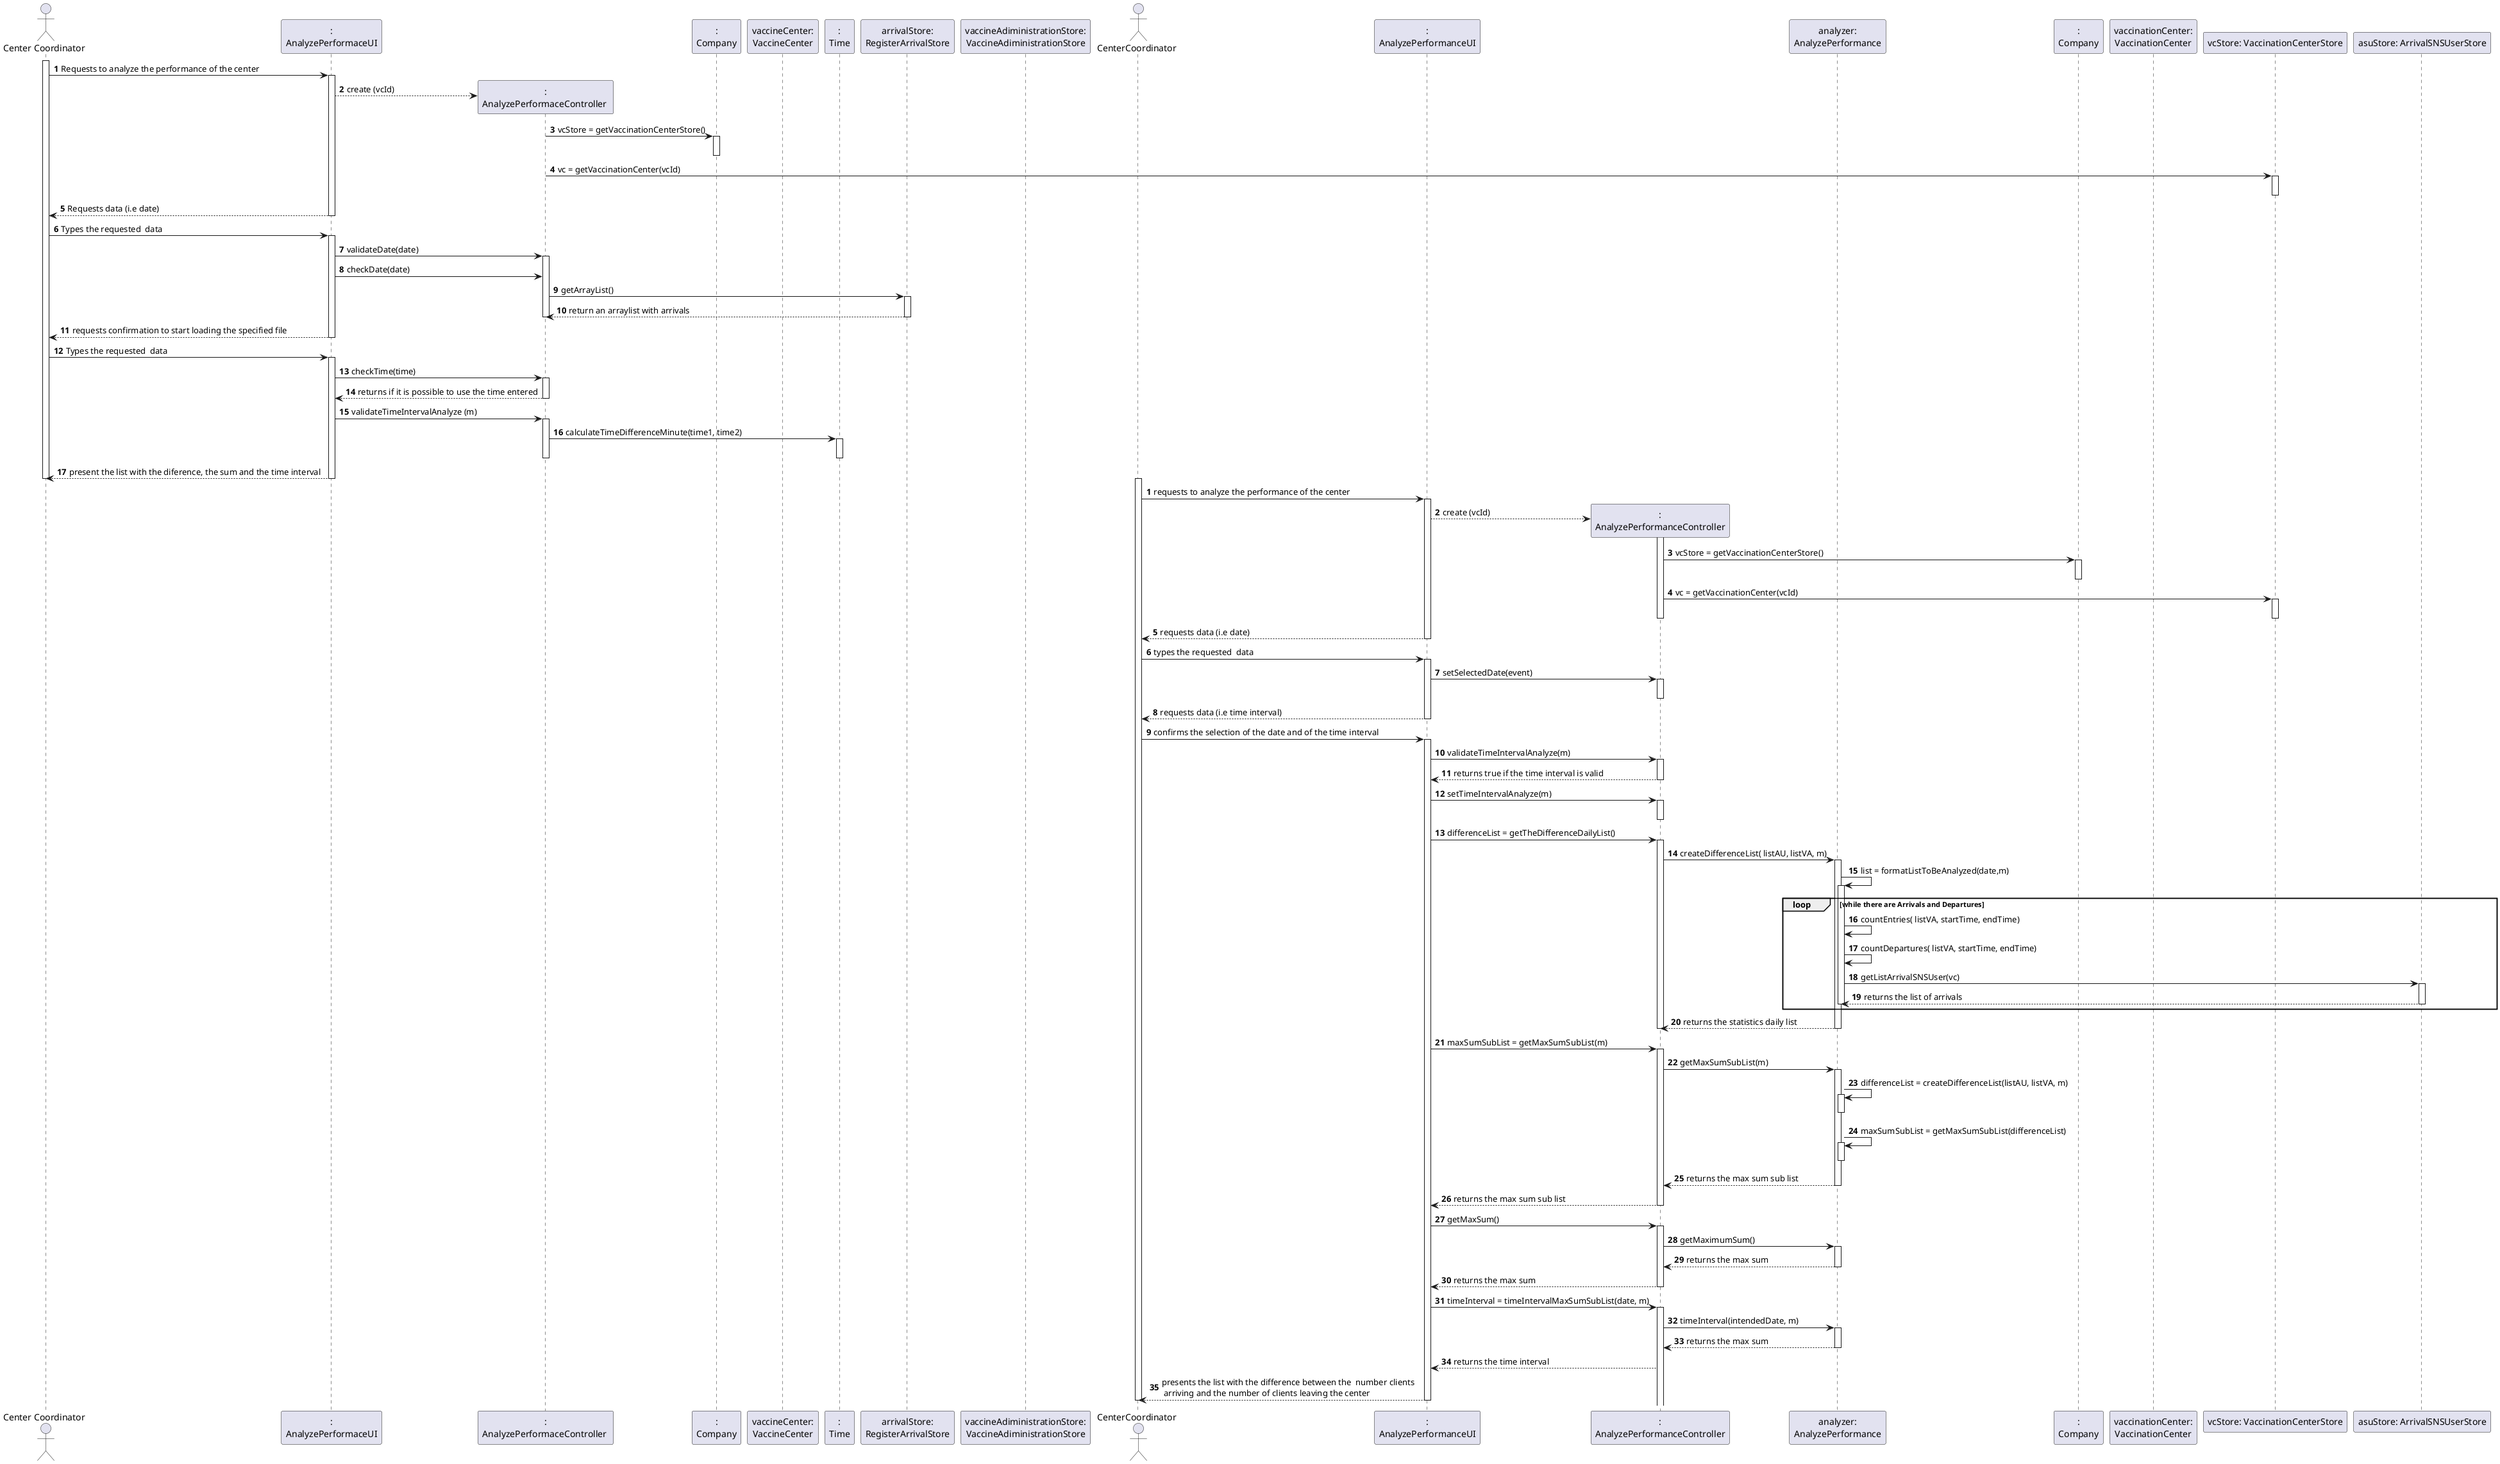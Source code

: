 @startuml
autonumber
'hide footbox

actor "Center Coordinator" as cc

participant ":\nAnalyzePerformaceUI" as ui
participant ":\nAnalyzePerformaceController " as controller
participant ":\nCompany" as company
participant "vaccineCenter:\nVaccineCenter" as vaccineCenter
participant ":\nTime" as time
participant "vcStore: VaccinationCenterStore" as VCS
participant "arrivalStore:\nRegisterArrivalStore" as arrivalStore
participant "vaccineAdiministrationStore:\nVaccineAdiministrationStore" as vaccineAdiministrationStore


activate cc
cc -> ui : Requests to analyze the performance of the center


activate ui
ui -->controller** : create (vcId)
controller -> company : vcStore = getVaccinationCenterStore()
activate company
deactivate company
controller -> VCS : vc = getVaccinationCenter(vcId)
activate VCS
deactivate VCS


ui --> cc : Requests data (i.e date)
deactivate ui

cc -> ui : Types the requested  data
activate ui

ui -> controller : validateDate(date)

activate controller
ui -> controller : checkDate(date)

controller -> arrivalStore : getArrayList()
activate arrivalStore
arrivalStore --> controller : return an arraylist with arrivals
deactivate arrivalStore

deactivate controller
    ui --> cc : requests confirmation to start loading the specified file
    deactivate ui
    deactivate arrivalStore
    deactivate controller



cc -> ui : Types the requested  data
activate ui
ui -> controller : checkTime(time)
activate controller
controller --> ui : returns if it is possible to use the time entered
deactivate controller

ui -> controller : validateTimeIntervalAnalyze (m)
activate controller
controller -> time : calculateTimeDifferenceMinute(time1, time2)
activate time
deactivate time
deactivate controller


 ui --> cc : present the list with the diference, the sum and the time interval

deactivate ui
deactivate cc


autonumber

actor CenterCoordinator as CC

participant ":\nAnalyzePerformanceUI" as UI
participant ":\nAnalyzePerformanceController" as CTRL
participant "analyzer:\nAnalyzePerformance" as PA
participant ":\nCompany" as C
participant "vaccinationCenter:\nVaccinationCenter" as VC
participant "vcStore: VaccinationCenterStore" as VCS
participant "asuStore: ArrivalSNSUserStore" as AUS


activate CC
CC -> UI :  requests to analyze the performance of the center
activate UI
UI --> CTRL** : create (vcId)
activate CTRL
CTRL -> C : vcStore = getVaccinationCenterStore()
activate C
deactivate C
CTRL -> VCS : vc = getVaccinationCenter(vcId)
activate VCS
deactivate VCS
deactivate CTRL
UI --> CC : requests data (i.e date)
deactivate UI
CC-> UI : types the requested  data
activate UI
UI -> CTRL : setSelectedDate(event)
activate CTRL
deactivate CTRL
UI --> CC : requests data (i.e time interval)
deactivate UI
CC -> UI : confirms the selection of the date and of the time interval
activate UI
UI -> CTRL : validateTimeIntervalAnalyze(m)
activate CTRL
CTRL --> UI : returns true if the time interval is valid
deactivate CTRL
UI -> CTRL : setTimeIntervalAnalyze(m)
activate CTRL
deactivate CTRL
UI -> CTRL : differenceList = getTheDifferenceDailyList()
activate CTRL
CTRL -> PA : createDifferenceList( listAU, listVA, m)
activate PA
PA -> PA : list = formatListToBeAnalyzed(date,m)
activate PA
loop while there are Arrivals and Departures
PA -> PA : countEntries( listVA, startTime, endTime)
PA -> PA : countDepartures( listVA, startTime, endTime)
PA -> AUS : getListArrivalSNSUser(vc)
activate AUS
AUS --> PA : returns the list of arrivals
deactivate AUS
deactivate PA
end loop
PA --> CTRL : returns the statistics daily list
deactivate PA
deactivate CTRL
UI -> CTRL : maxSumSubList = getMaxSumSubList(m)
activate CTRL
CTRL -> PA : getMaxSumSubList(m)
activate PA
PA -> PA : differenceList = createDifferenceList(listAU, listVA, m)
activate PA
deactivate PA
PA -> PA : maxSumSubList = getMaxSumSubList(differenceList)
activate PA
deactivate PA
PA --> CTRL : returns the max sum sub list
deactivate PA
CTRL --> UI : returns the max sum sub list
deactivate CTRL
UI -> CTRL : getMaxSum()
activate CTRL
CTRL -> PA : getMaximumSum()
activate PA
PA --> CTRL : returns the max sum
deactivate PA
CTRL --> UI : returns the max sum
deactivate CTRL
UI -> CTRL : timeInterval = timeIntervalMaxSumSubList(date, m)
activate CTRL
CTRL -> PA : timeInterval(intendedDate, m)
activate PA
PA --> CTRL : returns the max sum
deactivate PA
CTRL --> UI : returns the time interval
UI --> CC : presents the list with the difference between the  number clients \n arriving and the number of clients leaving the center
deactivate UI
deactivate CC
@enduml